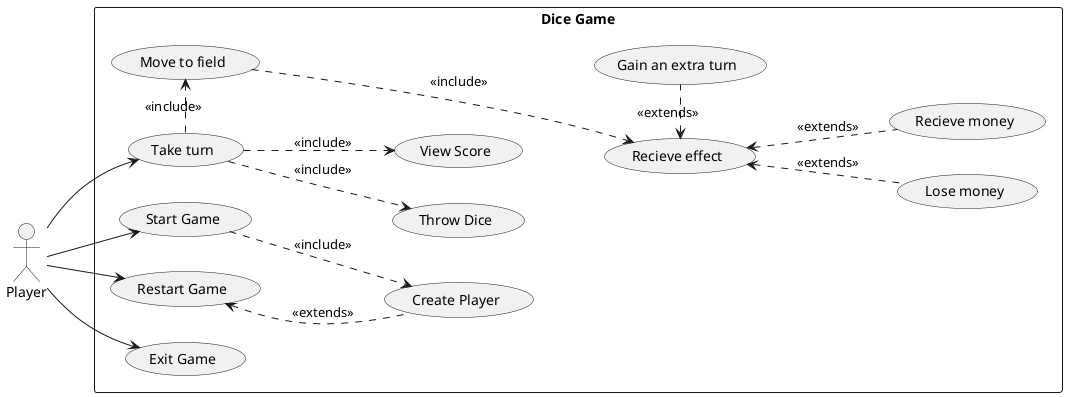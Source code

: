 @startuml UseCaseDiagram
left to right direction
actor "Player" as p
rectangle "Dice Game" {
  usecase "Start Game" as UC1
  usecase "Create Player" as UC2
  usecase "Take turn" as UC12
  usecase "Throw Dice" as UC3
  usecase "Move to field" as UC4
  usecase "Recieve effect" as UC5
  usecase "Lose money" as UC6
  usecase "Recieve money" as UC7
  usecase "Gain an extra turn" as UC8
  usecase "View Score" as UC9
  usecase "Restart Game" as UC10
  usecase "Exit Game" as UC11
}
p --> UC1
UC1 ..> UC2 : <<include>> 
UC12 .> UC4 : <<include>>
UC5 <.. UC7 : <<extends>>
UC5 <.. UC6 : <<extends>>
UC5 <. UC8 : <<extends>>
UC12 ..> UC9 : <<include>>
UC4 ...> UC5 : <<include>>
p --> UC10
UC10 <.. UC2 : <<extends>>
p --> UC11
p --> UC12
UC12 ..> UC3 : <<include>>

@enduml